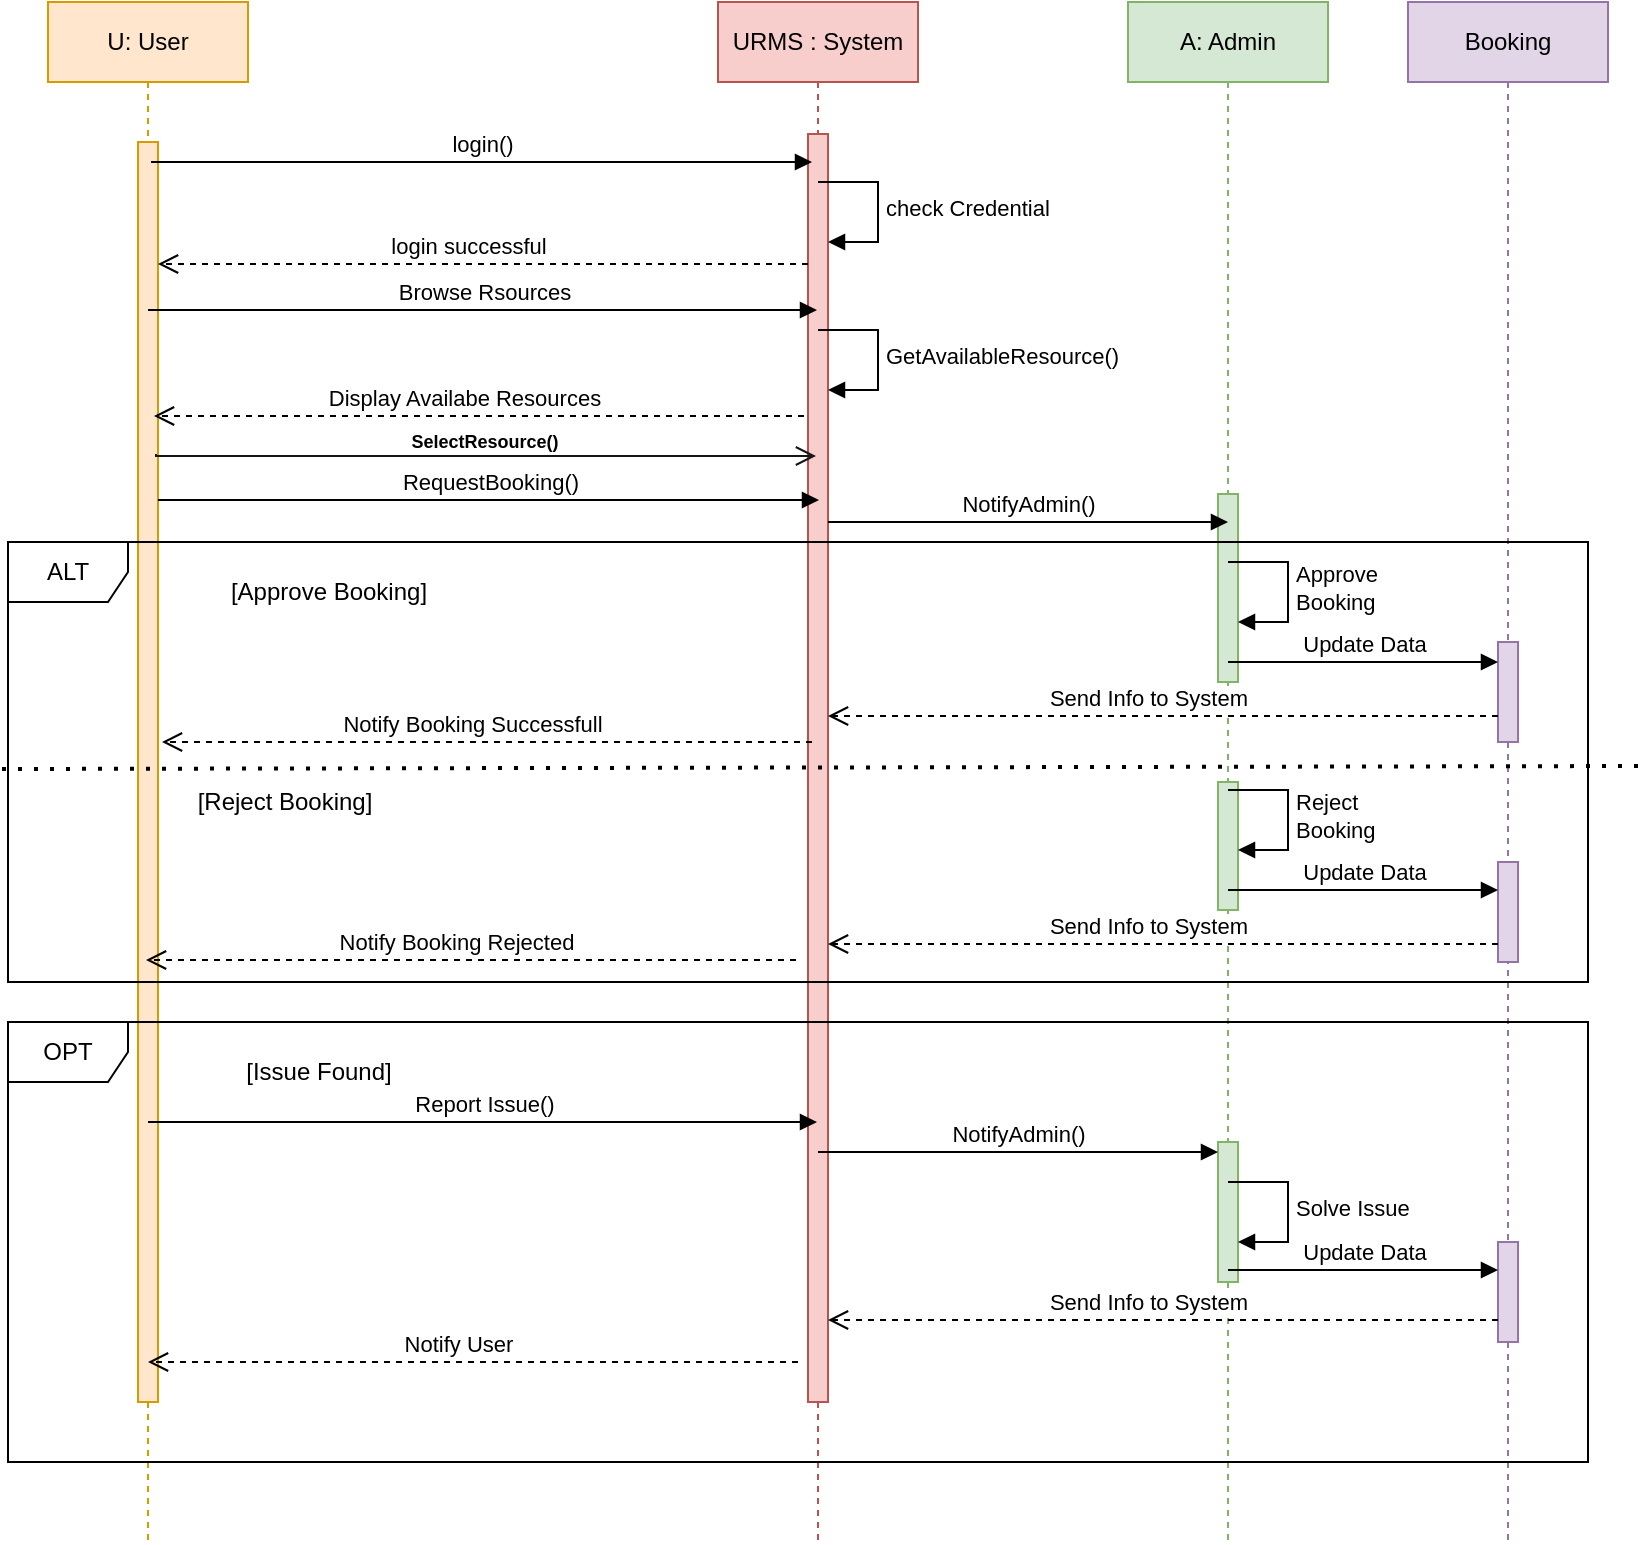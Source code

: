 <mxfile version="24.7.8">
  <diagram name="Page-1" id="6YAq-xf7dmNSGfOlzyKv">
    <mxGraphModel dx="1036" dy="654" grid="1" gridSize="10" guides="1" tooltips="1" connect="1" arrows="1" fold="1" page="1" pageScale="1" pageWidth="850" pageHeight="1100" math="0" shadow="0">
      <root>
        <mxCell id="0" />
        <mxCell id="1" parent="0" />
        <mxCell id="KhOKozFz-Gz3McDqw5yM-1" value="U: User" style="shape=umlLifeline;perimeter=lifelinePerimeter;whiteSpace=wrap;html=1;container=1;dropTarget=0;collapsible=0;recursiveResize=0;outlineConnect=0;portConstraint=eastwest;newEdgeStyle={&quot;curved&quot;:0,&quot;rounded&quot;:0};fillColor=#ffe6cc;strokeColor=#d79b00;" parent="1" vertex="1">
          <mxGeometry x="40" y="40" width="100" height="770" as="geometry" />
        </mxCell>
        <mxCell id="KhOKozFz-Gz3McDqw5yM-6" value="" style="html=1;points=[[0,0,0,0,5],[0,1,0,0,-5],[1,0,0,0,5],[1,1,0,0,-5]];perimeter=orthogonalPerimeter;outlineConnect=0;targetShapes=umlLifeline;portConstraint=eastwest;newEdgeStyle={&quot;curved&quot;:0,&quot;rounded&quot;:0};fillColor=#ffe6cc;strokeColor=#d79b00;" parent="KhOKozFz-Gz3McDqw5yM-1" vertex="1">
          <mxGeometry x="45" y="70" width="10" height="630" as="geometry" />
        </mxCell>
        <mxCell id="KhOKozFz-Gz3McDqw5yM-3" value="URMS : System" style="shape=umlLifeline;perimeter=lifelinePerimeter;whiteSpace=wrap;html=1;container=1;dropTarget=0;collapsible=0;recursiveResize=0;outlineConnect=0;portConstraint=eastwest;newEdgeStyle={&quot;curved&quot;:0,&quot;rounded&quot;:0};fillColor=#f8cecc;strokeColor=#b85450;" parent="1" vertex="1">
          <mxGeometry x="375" y="40" width="100" height="770" as="geometry" />
        </mxCell>
        <mxCell id="KhOKozFz-Gz3McDqw5yM-8" value="" style="html=1;points=[[0,0,0,0,5],[0,1,0,0,-5],[1,0,0,0,5],[1,1,0,0,-5]];perimeter=orthogonalPerimeter;outlineConnect=0;targetShapes=umlLifeline;portConstraint=eastwest;newEdgeStyle={&quot;curved&quot;:0,&quot;rounded&quot;:0};fillColor=#f8cecc;strokeColor=#b85450;" parent="KhOKozFz-Gz3McDqw5yM-3" vertex="1">
          <mxGeometry x="45" y="66" width="10" height="634" as="geometry" />
        </mxCell>
        <mxCell id="KhOKozFz-Gz3McDqw5yM-14" value="check Credential" style="html=1;align=left;spacingLeft=2;endArrow=block;rounded=0;edgeStyle=orthogonalEdgeStyle;curved=0;rounded=0;" parent="1" edge="1">
          <mxGeometry relative="1" as="geometry">
            <mxPoint x="425" y="130" as="sourcePoint" />
            <Array as="points">
              <mxPoint x="455" y="160" />
            </Array>
            <mxPoint x="430" y="160" as="targetPoint" />
          </mxGeometry>
        </mxCell>
        <mxCell id="KhOKozFz-Gz3McDqw5yM-15" value="login successful" style="html=1;verticalAlign=bottom;endArrow=open;dashed=1;endSize=8;curved=0;rounded=0;" parent="1" edge="1">
          <mxGeometry x="0.046" relative="1" as="geometry">
            <mxPoint x="420" y="171" as="sourcePoint" />
            <mxPoint x="95" y="171" as="targetPoint" />
            <mxPoint as="offset" />
          </mxGeometry>
        </mxCell>
        <mxCell id="KhOKozFz-Gz3McDqw5yM-16" value="A: Admin" style="shape=umlLifeline;perimeter=lifelinePerimeter;whiteSpace=wrap;html=1;container=1;dropTarget=0;collapsible=0;recursiveResize=0;outlineConnect=0;portConstraint=eastwest;newEdgeStyle={&quot;curved&quot;:0,&quot;rounded&quot;:0};fillColor=#d5e8d4;strokeColor=#82b366;" parent="1" vertex="1">
          <mxGeometry x="580" y="40" width="100" height="770" as="geometry" />
        </mxCell>
        <mxCell id="KhOKozFz-Gz3McDqw5yM-26" value="" style="html=1;points=[[0,0,0,0,5],[0,1,0,0,-5],[1,0,0,0,5],[1,1,0,0,-5]];perimeter=orthogonalPerimeter;outlineConnect=0;targetShapes=umlLifeline;portConstraint=eastwest;newEdgeStyle={&quot;curved&quot;:0,&quot;rounded&quot;:0};fillColor=#d5e8d4;strokeColor=#82b366;" parent="KhOKozFz-Gz3McDqw5yM-16" vertex="1">
          <mxGeometry x="45" y="246" width="10" height="94" as="geometry" />
        </mxCell>
        <mxCell id="8v8lnkComl2cOyQpWFoR-6" value="" style="html=1;points=[[0,0,0,0,5],[0,1,0,0,-5],[1,0,0,0,5],[1,1,0,0,-5]];perimeter=orthogonalPerimeter;outlineConnect=0;targetShapes=umlLifeline;portConstraint=eastwest;newEdgeStyle={&quot;curved&quot;:0,&quot;rounded&quot;:0};fillColor=#d5e8d4;strokeColor=#82b366;" parent="KhOKozFz-Gz3McDqw5yM-16" vertex="1">
          <mxGeometry x="45" y="390" width="10" height="64" as="geometry" />
        </mxCell>
        <mxCell id="8v8lnkComl2cOyQpWFoR-15" value="" style="html=1;points=[[0,0,0,0,5],[0,1,0,0,-5],[1,0,0,0,5],[1,1,0,0,-5]];perimeter=orthogonalPerimeter;outlineConnect=0;targetShapes=umlLifeline;portConstraint=eastwest;newEdgeStyle={&quot;curved&quot;:0,&quot;rounded&quot;:0};fillColor=#d5e8d4;strokeColor=#82b366;" parent="KhOKozFz-Gz3McDqw5yM-16" vertex="1">
          <mxGeometry x="45" y="570" width="10" height="70" as="geometry" />
        </mxCell>
        <mxCell id="KhOKozFz-Gz3McDqw5yM-17" value="login()" style="html=1;verticalAlign=bottom;endArrow=block;curved=0;rounded=0;" parent="1" edge="1">
          <mxGeometry width="80" relative="1" as="geometry">
            <mxPoint x="91.5" y="120" as="sourcePoint" />
            <mxPoint x="422" y="120" as="targetPoint" />
            <Array as="points">
              <mxPoint x="242" y="120" />
            </Array>
          </mxGeometry>
        </mxCell>
        <mxCell id="KhOKozFz-Gz3McDqw5yM-19" value="GetAvailableResource()" style="html=1;align=left;spacingLeft=2;endArrow=block;rounded=0;edgeStyle=orthogonalEdgeStyle;curved=0;rounded=0;" parent="1" edge="1">
          <mxGeometry relative="1" as="geometry">
            <mxPoint x="425" y="204" as="sourcePoint" />
            <Array as="points">
              <mxPoint x="455" y="234" />
            </Array>
            <mxPoint x="430" y="234" as="targetPoint" />
          </mxGeometry>
        </mxCell>
        <mxCell id="KhOKozFz-Gz3McDqw5yM-20" value="Display Availabe Resources" style="html=1;verticalAlign=bottom;endArrow=open;dashed=1;endSize=8;curved=0;rounded=0;" parent="1" edge="1">
          <mxGeometry x="0.046" relative="1" as="geometry">
            <mxPoint x="418" y="247" as="sourcePoint" />
            <mxPoint x="93" y="247" as="targetPoint" />
            <mxPoint as="offset" />
          </mxGeometry>
        </mxCell>
        <mxCell id="KhOKozFz-Gz3McDqw5yM-21" value="Booking" style="shape=umlLifeline;perimeter=lifelinePerimeter;whiteSpace=wrap;html=1;container=1;dropTarget=0;collapsible=0;recursiveResize=0;outlineConnect=0;portConstraint=eastwest;newEdgeStyle={&quot;curved&quot;:0,&quot;rounded&quot;:0};fillColor=#e1d5e7;strokeColor=#9673a6;" parent="1" vertex="1">
          <mxGeometry x="720" y="40" width="100" height="770" as="geometry" />
        </mxCell>
        <mxCell id="KhOKozFz-Gz3McDqw5yM-25" value="" style="html=1;points=[[0,0,0,0,5],[0,1,0,0,-5],[1,0,0,0,5],[1,1,0,0,-5]];perimeter=orthogonalPerimeter;outlineConnect=0;targetShapes=umlLifeline;portConstraint=eastwest;newEdgeStyle={&quot;curved&quot;:0,&quot;rounded&quot;:0};fillColor=#e1d5e7;strokeColor=#9673a6;" parent="KhOKozFz-Gz3McDqw5yM-21" vertex="1">
          <mxGeometry x="45" y="320" width="10" height="50" as="geometry" />
        </mxCell>
        <mxCell id="8v8lnkComl2cOyQpWFoR-10" value="" style="html=1;points=[[0,0,0,0,5],[0,1,0,0,-5],[1,0,0,0,5],[1,1,0,0,-5]];perimeter=orthogonalPerimeter;outlineConnect=0;targetShapes=umlLifeline;portConstraint=eastwest;newEdgeStyle={&quot;curved&quot;:0,&quot;rounded&quot;:0};fillColor=#e1d5e7;strokeColor=#9673a6;" parent="KhOKozFz-Gz3McDqw5yM-21" vertex="1">
          <mxGeometry x="45" y="430" width="10" height="50" as="geometry" />
        </mxCell>
        <mxCell id="8v8lnkComl2cOyQpWFoR-17" value="" style="html=1;points=[[0,0,0,0,5],[0,1,0,0,-5],[1,0,0,0,5],[1,1,0,0,-5]];perimeter=orthogonalPerimeter;outlineConnect=0;targetShapes=umlLifeline;portConstraint=eastwest;newEdgeStyle={&quot;curved&quot;:0,&quot;rounded&quot;:0};fillColor=#e1d5e7;strokeColor=#9673a6;" parent="KhOKozFz-Gz3McDqw5yM-21" vertex="1">
          <mxGeometry x="45" y="620" width="10" height="50" as="geometry" />
        </mxCell>
        <mxCell id="KhOKozFz-Gz3McDqw5yM-22" value="RequestBooking()" style="html=1;verticalAlign=bottom;endArrow=block;curved=0;rounded=0;" parent="1" edge="1">
          <mxGeometry width="80" relative="1" as="geometry">
            <mxPoint x="95" y="289" as="sourcePoint" />
            <mxPoint x="425.5" y="289" as="targetPoint" />
            <Array as="points">
              <mxPoint x="245.5" y="289" />
            </Array>
          </mxGeometry>
        </mxCell>
        <mxCell id="KhOKozFz-Gz3McDqw5yM-27" value="ALT" style="shape=umlFrame;whiteSpace=wrap;html=1;pointerEvents=0;" parent="1" vertex="1">
          <mxGeometry x="20" y="310" width="790" height="220" as="geometry" />
        </mxCell>
        <mxCell id="KhOKozFz-Gz3McDqw5yM-28" value="" style="endArrow=none;dashed=1;html=1;dashPattern=1 3;strokeWidth=2;rounded=0;" parent="1" edge="1">
          <mxGeometry width="50" height="50" relative="1" as="geometry">
            <mxPoint x="17" y="423.5" as="sourcePoint" />
            <mxPoint x="837" y="422" as="targetPoint" />
          </mxGeometry>
        </mxCell>
        <mxCell id="KhOKozFz-Gz3McDqw5yM-33" value="[Approve Booking]" style="text;html=1;align=center;verticalAlign=middle;resizable=0;points=[];autosize=1;strokeColor=none;fillColor=none;" parent="1" vertex="1">
          <mxGeometry x="120" y="320" width="120" height="30" as="geometry" />
        </mxCell>
        <mxCell id="KhOKozFz-Gz3McDqw5yM-34" value="Send Info to System" style="html=1;verticalAlign=bottom;endArrow=open;dashed=1;endSize=8;curved=0;rounded=0;" parent="1" edge="1">
          <mxGeometry x="0.045" relative="1" as="geometry">
            <mxPoint x="765" y="397" as="sourcePoint" />
            <mxPoint x="430" y="397.0" as="targetPoint" />
            <mxPoint as="offset" />
          </mxGeometry>
        </mxCell>
        <mxCell id="KhOKozFz-Gz3McDqw5yM-38" value="Notify Booking Rejected" style="html=1;verticalAlign=bottom;endArrow=open;dashed=1;endSize=8;curved=0;rounded=0;" parent="1" edge="1">
          <mxGeometry x="0.046" relative="1" as="geometry">
            <mxPoint x="414" y="519" as="sourcePoint" />
            <mxPoint x="89" y="519" as="targetPoint" />
            <mxPoint as="offset" />
          </mxGeometry>
        </mxCell>
        <mxCell id="KhOKozFz-Gz3McDqw5yM-39" value="[Reject Booking]" style="text;html=1;align=center;verticalAlign=middle;resizable=0;points=[];autosize=1;strokeColor=none;fillColor=none;" parent="1" vertex="1">
          <mxGeometry x="103" y="424.5" width="110" height="30" as="geometry" />
        </mxCell>
        <mxCell id="H03IqOgt0diSwlKubZ3d-4" value="Browse Rsources" style="html=1;verticalAlign=bottom;endArrow=block;curved=0;rounded=0;" parent="1" edge="1">
          <mxGeometry width="80" relative="1" as="geometry">
            <mxPoint x="90" y="194" as="sourcePoint" />
            <mxPoint x="424.5" y="194" as="targetPoint" />
          </mxGeometry>
        </mxCell>
        <mxCell id="8v8lnkComl2cOyQpWFoR-1" value="NotifyAdmin()" style="html=1;verticalAlign=bottom;endArrow=block;curved=0;rounded=0;" parent="1" edge="1">
          <mxGeometry width="80" relative="1" as="geometry">
            <mxPoint x="430" y="300" as="sourcePoint" />
            <mxPoint x="630" y="300" as="targetPoint" />
            <Array as="points">
              <mxPoint x="570" y="300" />
            </Array>
          </mxGeometry>
        </mxCell>
        <mxCell id="8v8lnkComl2cOyQpWFoR-2" value="Approve&amp;nbsp;&lt;div&gt;Booking&lt;/div&gt;" style="html=1;align=left;spacingLeft=2;endArrow=block;rounded=0;edgeStyle=orthogonalEdgeStyle;curved=0;rounded=0;" parent="1" edge="1">
          <mxGeometry relative="1" as="geometry">
            <mxPoint x="630" y="320" as="sourcePoint" />
            <Array as="points">
              <mxPoint x="660" y="350" />
            </Array>
            <mxPoint x="635" y="350" as="targetPoint" />
          </mxGeometry>
        </mxCell>
        <mxCell id="8v8lnkComl2cOyQpWFoR-3" value="Update Data" style="html=1;verticalAlign=bottom;endArrow=block;curved=0;rounded=0;" parent="1" target="KhOKozFz-Gz3McDqw5yM-25" edge="1">
          <mxGeometry width="80" relative="1" as="geometry">
            <mxPoint x="630" y="370" as="sourcePoint" />
            <mxPoint x="785" y="370" as="targetPoint" />
          </mxGeometry>
        </mxCell>
        <mxCell id="8v8lnkComl2cOyQpWFoR-5" value="Notify Booking Successfull" style="html=1;verticalAlign=bottom;endArrow=open;dashed=1;endSize=8;curved=0;rounded=0;" parent="1" edge="1">
          <mxGeometry x="0.046" relative="1" as="geometry">
            <mxPoint x="422" y="410" as="sourcePoint" />
            <mxPoint x="97" y="410" as="targetPoint" />
            <mxPoint as="offset" />
          </mxGeometry>
        </mxCell>
        <mxCell id="8v8lnkComl2cOyQpWFoR-7" value="Reject&amp;nbsp;&lt;div&gt;Booking&lt;/div&gt;" style="html=1;align=left;spacingLeft=2;endArrow=block;rounded=0;edgeStyle=orthogonalEdgeStyle;curved=0;rounded=0;" parent="1" edge="1">
          <mxGeometry relative="1" as="geometry">
            <mxPoint x="630" y="434" as="sourcePoint" />
            <Array as="points">
              <mxPoint x="660" y="464" />
            </Array>
            <mxPoint x="635" y="464" as="targetPoint" />
          </mxGeometry>
        </mxCell>
        <mxCell id="8v8lnkComl2cOyQpWFoR-8" value="Update Data" style="html=1;verticalAlign=bottom;endArrow=block;curved=0;rounded=0;" parent="1" edge="1">
          <mxGeometry width="80" relative="1" as="geometry">
            <mxPoint x="630" y="484" as="sourcePoint" />
            <mxPoint x="765" y="484" as="targetPoint" />
          </mxGeometry>
        </mxCell>
        <mxCell id="8v8lnkComl2cOyQpWFoR-9" value="Send Info to System" style="html=1;verticalAlign=bottom;endArrow=open;dashed=1;endSize=8;curved=0;rounded=0;" parent="1" edge="1">
          <mxGeometry x="0.045" relative="1" as="geometry">
            <mxPoint x="765" y="511" as="sourcePoint" />
            <mxPoint x="430" y="511.0" as="targetPoint" />
            <mxPoint as="offset" />
          </mxGeometry>
        </mxCell>
        <mxCell id="8v8lnkComl2cOyQpWFoR-11" value="OPT" style="shape=umlFrame;whiteSpace=wrap;html=1;pointerEvents=0;" parent="1" vertex="1">
          <mxGeometry x="20" y="550" width="790" height="220" as="geometry" />
        </mxCell>
        <mxCell id="8v8lnkComl2cOyQpWFoR-12" value="[Issue Found]" style="text;html=1;align=center;verticalAlign=middle;resizable=0;points=[];autosize=1;strokeColor=none;fillColor=none;" parent="1" vertex="1">
          <mxGeometry x="125" y="560" width="100" height="30" as="geometry" />
        </mxCell>
        <mxCell id="8v8lnkComl2cOyQpWFoR-13" value="Report Issue()" style="html=1;verticalAlign=bottom;endArrow=block;curved=0;rounded=0;" parent="1" edge="1">
          <mxGeometry width="80" relative="1" as="geometry">
            <mxPoint x="90" y="600.0" as="sourcePoint" />
            <mxPoint x="424.5" y="600.0" as="targetPoint" />
          </mxGeometry>
        </mxCell>
        <mxCell id="8v8lnkComl2cOyQpWFoR-14" value="NotifyAdmin()" style="html=1;verticalAlign=bottom;endArrow=block;curved=0;rounded=0;" parent="1" edge="1">
          <mxGeometry width="80" relative="1" as="geometry">
            <mxPoint x="425" y="615" as="sourcePoint" />
            <mxPoint x="625" y="615" as="targetPoint" />
            <Array as="points">
              <mxPoint x="565" y="615" />
            </Array>
          </mxGeometry>
        </mxCell>
        <mxCell id="8v8lnkComl2cOyQpWFoR-16" value="Solve Issue" style="html=1;align=left;spacingLeft=2;endArrow=block;rounded=0;edgeStyle=orthogonalEdgeStyle;curved=0;rounded=0;" parent="1" edge="1">
          <mxGeometry relative="1" as="geometry">
            <mxPoint x="630" y="630" as="sourcePoint" />
            <Array as="points">
              <mxPoint x="660" y="660" />
            </Array>
            <mxPoint x="635" y="660" as="targetPoint" />
          </mxGeometry>
        </mxCell>
        <mxCell id="8v8lnkComl2cOyQpWFoR-18" value="Update Data" style="html=1;verticalAlign=bottom;endArrow=block;curved=0;rounded=0;" parent="1" edge="1">
          <mxGeometry width="80" relative="1" as="geometry">
            <mxPoint x="630" y="674" as="sourcePoint" />
            <mxPoint x="765" y="674" as="targetPoint" />
          </mxGeometry>
        </mxCell>
        <mxCell id="8v8lnkComl2cOyQpWFoR-19" value="Send Info to System" style="html=1;verticalAlign=bottom;endArrow=open;dashed=1;endSize=8;curved=0;rounded=0;" parent="1" edge="1">
          <mxGeometry x="0.045" relative="1" as="geometry">
            <mxPoint x="765" y="699" as="sourcePoint" />
            <mxPoint x="430" y="699.0" as="targetPoint" />
            <mxPoint as="offset" />
          </mxGeometry>
        </mxCell>
        <mxCell id="8v8lnkComl2cOyQpWFoR-20" value="Notify User" style="html=1;verticalAlign=bottom;endArrow=open;dashed=1;endSize=8;curved=0;rounded=0;" parent="1" edge="1">
          <mxGeometry x="0.046" relative="1" as="geometry">
            <mxPoint x="415" y="720" as="sourcePoint" />
            <mxPoint x="90" y="720" as="targetPoint" />
            <mxPoint as="offset" />
          </mxGeometry>
        </mxCell>
        <mxCell id="IO1AokJX8ROT6_Pv7OFz-2" value="" style="edgeStyle=orthogonalEdgeStyle;html=1;verticalAlign=bottom;endArrow=open;endSize=8;strokeColor=#171616;rounded=0;" edge="1" parent="1">
          <mxGeometry relative="1" as="geometry">
            <mxPoint x="424" y="267.0" as="targetPoint" />
            <mxPoint x="94" y="266" as="sourcePoint" />
            <Array as="points">
              <mxPoint x="94" y="267" />
            </Array>
          </mxGeometry>
        </mxCell>
        <mxCell id="IO1AokJX8ROT6_Pv7OFz-3" value="&lt;font style=&quot;font-size: 9px;&quot;&gt;&lt;b&gt;SelectResource()&lt;/b&gt;&lt;/font&gt;" style="text;html=1;align=center;verticalAlign=middle;resizable=0;points=[];autosize=1;strokeColor=none;fillColor=none;" vertex="1" parent="1">
          <mxGeometry x="208" y="244" width="100" height="30" as="geometry" />
        </mxCell>
      </root>
    </mxGraphModel>
  </diagram>
</mxfile>
